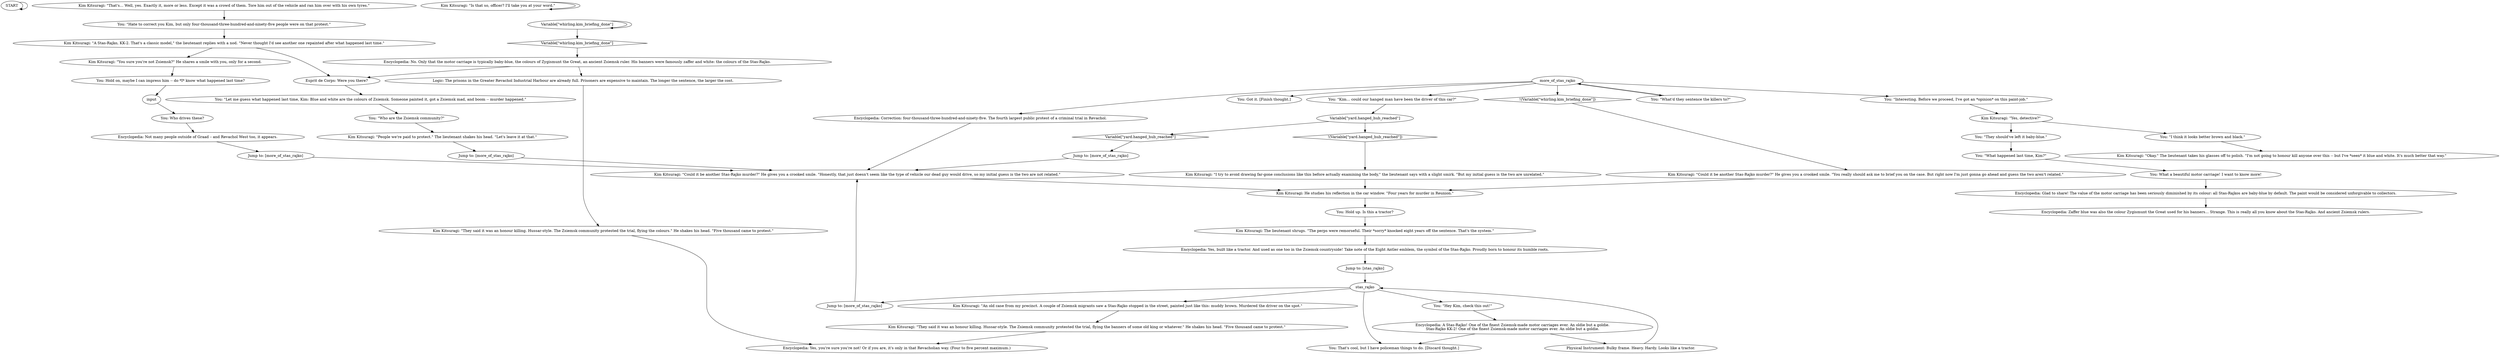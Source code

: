 # JAM ORB / stas-rajko
# You can examine and appreciate this car with Kim.
# ==================================================
digraph G {
	  0 [label="START"];
	  1 [label="input"];
	  2 [label="Encyclopedia: No. Only that the motor carriage is typically baby-blue, the colours of Zygismunt the Great, an ancient Zsiemsk ruler. His banners were famously zaffer and white: the colours of the Stas-Rajko."];
	  3 [label="Kim Kitsuragi: \"Could it be another Stas-Rajko murder?\" He gives you a crooked smile. \"Honestly, that just doesn't seem like the type of vehicle our dead guy would drive, so my initial guess is the two are not related.\""];
	  4 [label="more_of_stas_rajko"];
	  5 [label="Kim Kitsuragi: He studies his reflection in the car window. \"Four years for murder in Reunion.\""];
	  6 [label="Jump to: [more_of_stas_rajko]"];
	  7 [label="Physical Instrument: Bulky frame. Heavy. Hardy. Looks like a tractor."];
	  8 [label="You: Who drives these?"];
	  9 [label="Encyclopedia: A Stas-Rajko! One of the finest Zsiemsk-made motor carriages ever. An oldie but a goldie.\nStas-Rajko KK-2! One of the finest Zsiemsk-made motor carriages ever. An oldie but a goldie.
"];
	  10 [label="Kim Kitsuragi: \"A Stas-Rajko, KK-2. That's a classic model,\" the lieutenant replies with a nod. \"Never thought I'd see another one repainted after what happened last time.\""];
	  11 [label="Kim Kitsuragi: \"Is that so, officer? I'll take you at your word.\""];
	  12 [label="Esprit de Corps: Were you there?"];
	  13 [label="You: \"What happened last time, Kim?\""];
	  14 [label="Kim Kitsuragi: \"You sure you're not Zsiemsk?\" He shares a smile with you, only for a second."];
	  15 [label="You: Hold on, maybe I can impress him -- do *I* know what happened last time?"];
	  16 [label="Encyclopedia: Yes, you're sure you're not! Or if you are, it's only in that Revacholian way. (Four to five percent maximum.)"];
	  17 [label="Encyclopedia: Correction: four-thousand-three-hundred-and-ninety-five. The fourth largest public protest of a criminal trial in Revachol."];
	  18 [label="You: \"Hate to correct you Kim, but only four-thousand-three-hundred-and-ninety-five people were on that protest.\""];
	  19 [label="Kim Kitsuragi: \"They said it was an honour killing. Hussar-style. The Zsiemsk community protested the trial, flying the colours.\" He shakes his head. \"Five thousand came to protest.\""];
	  20 [label="Jump to: [more_of_stas_rajko]"];
	  21 [label="You: What a beautiful motor carriage! I want to know more!"];
	  22 [label="Kim Kitsuragi: \"An old case from my precinct. A couple of Zsiemsk migrants saw a Stas-Rajko stopped in the street, painted just like this: muddy brown. Murdered the driver on the spot.\""];
	  23 [label="You: Hold up. Is this a tractor?"];
	  24 [label="Kim Kitsuragi: The lieutenant shrugs. \"The perps were remorseful. Their *sorry* knocked eight years off the sentence. That's the system.\""];
	  25 [label="Encyclopedia: Yes, built like a tractor. And used as one too in the Zsiemsk countryside! Take note of the Eight Antler emblem, the symbol of the Stas-Rajko. Proudly born to honour its humble roots."];
	  26 [label="Logic: The prisons in the Greater Revachol Industrial Harbour are already full. Prisoners are expensive to maintain. The longer the sentence, the larger the cost."];
	  27 [label="You: \"Let me guess what happened last time, Kim: Blue and white are the colours of Zsiemsk. Someone painted it, got a Zsiemsk mad, and boom -- murder happened.\""];
	  28 [label="Jump to: [more_of_stas_rajko]"];
	  29 [label="Variable[\"whirling.kim_briefing_done\"]"];
	  30 [label="Variable[\"whirling.kim_briefing_done\"]", shape=diamond];
	  31 [label="!(Variable[\"whirling.kim_briefing_done\"])", shape=diamond];
	  32 [label="You: \"Who are the Zsiemsk community?\""];
	  33 [label="Kim Kitsuragi: \"That's... Well, yes. Exactly it, more or less. Except it was a crowd of them. Tore him out of the vehicle and ran him over with his own tyres.\""];
	  34 [label="You: \"They should've left it baby-blue.\""];
	  35 [label="Kim Kitsuragi: \"Could it be another Stas-Rajko murder?\" He gives you a crooked smile. \"You really should ask me to brief you on the case. But right now I'm just gonna go ahead and guess the two aren't related.\""];
	  36 [label="Kim Kitsuragi: \"They said it was an honour killing. Hussar-style. The Zsiemsk community protested the trial, flying the banners of some old king or whatever.\" He shakes his head. \"Five thousand came to protest.\""];
	  37 [label="Encyclopedia: Not many people outside of Graad – and Revachol West too, it appears."];
	  38 [label="Kim Kitsuragi: \"Yes, detective?\""];
	  39 [label="Jump to: [stas_rajko]"];
	  40 [label="Encyclopedia: Glad to share! The value of the motor carriage has been seriously diminished by its colour: all Stas-Rajkos are baby-blue by default. The paint would be considered unforgivable to collectors."];
	  41 [label="You: \"Interesting. Before we proceed, I've got an *opinion* on this paint-job.\""];
	  42 [label="You: \"I think it looks better brown and black.\""];
	  43 [label="Kim Kitsuragi: \"Okay.\" The lieutenant takes his glasses off to polish. \"I'm not going to honour kill anyone over this -- but I've *seen* it blue and white. It's much better that way.\""];
	  44 [label="Kim Kitsuragi: \"I try to avoid drawing far-gone conclusions like this before actually examining the body,\" the lieutenant says with a slight smirk. \"But my initial guess is the two are unrelated.\""];
	  45 [label="You: That's cool, but I have policeman things to do. [Discard thought.]"];
	  46 [label="You: \"Hey Kim, check this out!\""];
	  47 [label="You: \"What'd they sentence the killers to?\""];
	  48 [label="Jump to: [more_of_stas_rajko]"];
	  49 [label="You: Got it. [Finish thought.]"];
	  50 [label="stas_rajko"];
	  51 [label="Encyclopedia: Zaffer blue was also the colour Zygismunt the Great used for his banners... Strange. This is really all you know about the Stas-Rajko. And ancient Zsiemsk rulers."];
	  52 [label="Variable[\"yard.hanged_hub_reached\"]"];
	  53 [label="Variable[\"yard.hanged_hub_reached\"]", shape=diamond];
	  54 [label="!(Variable[\"yard.hanged_hub_reached\"])", shape=diamond];
	  55 [label="You: \"Kim... could our hanged man have been the driver of this car?\""];
	  56 [label="Kim Kitsuragi: \"People we're paid to protect.\" The lieutenant shakes his head. \"Let's leave it at that.\""];
	  0 -> 0
	  1 -> 8
	  2 -> 26
	  2 -> 12
	  3 -> 5
	  4 -> 41
	  4 -> 47
	  4 -> 17
	  4 -> 49
	  4 -> 55
	  4 -> 31
	  5 -> 23
	  6 -> 3
	  7 -> 50
	  8 -> 37
	  9 -> 45
	  9 -> 7
	  10 -> 12
	  10 -> 14
	  11 -> 11
	  12 -> 27
	  13 -> 21
	  14 -> 15
	  15 -> 1
	  17 -> 3
	  18 -> 10
	  19 -> 16
	  20 -> 3
	  21 -> 40
	  22 -> 36
	  23 -> 24
	  24 -> 25
	  25 -> 39
	  26 -> 19
	  27 -> 32
	  28 -> 3
	  29 -> 29
	  29 -> 30
	  30 -> 2
	  31 -> 35
	  32 -> 56
	  33 -> 18
	  34 -> 13
	  35 -> 5
	  36 -> 16
	  37 -> 6
	  38 -> 42
	  38 -> 34
	  39 -> 50
	  40 -> 51
	  41 -> 38
	  42 -> 43
	  44 -> 5
	  46 -> 9
	  47 -> 4
	  48 -> 3
	  50 -> 46
	  50 -> 20
	  50 -> 45
	  50 -> 22
	  52 -> 53
	  52 -> 54
	  53 -> 28
	  54 -> 44
	  55 -> 52
	  56 -> 48
}

